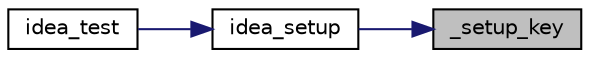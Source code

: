 digraph "_setup_key"
{
 // LATEX_PDF_SIZE
  edge [fontname="Helvetica",fontsize="10",labelfontname="Helvetica",labelfontsize="10"];
  node [fontname="Helvetica",fontsize="10",shape=record];
  rankdir="RL";
  Node18 [label="_setup_key",height=0.2,width=0.4,color="black", fillcolor="grey75", style="filled", fontcolor="black",tooltip=" "];
  Node18 -> Node19 [dir="back",color="midnightblue",fontsize="10",style="solid",fontname="Helvetica"];
  Node19 [label="idea_setup",height=0.2,width=0.4,color="black", fillcolor="white", style="filled",URL="$idea_8c.html#a86bb338185b8878c1d1d9981d0673cd2",tooltip=" "];
  Node19 -> Node20 [dir="back",color="midnightblue",fontsize="10",style="solid",fontname="Helvetica"];
  Node20 [label="idea_test",height=0.2,width=0.4,color="black", fillcolor="white", style="filled",URL="$idea_8c.html#ad92e9322772754b8d6f1d62d093ed022",tooltip=" "];
}
